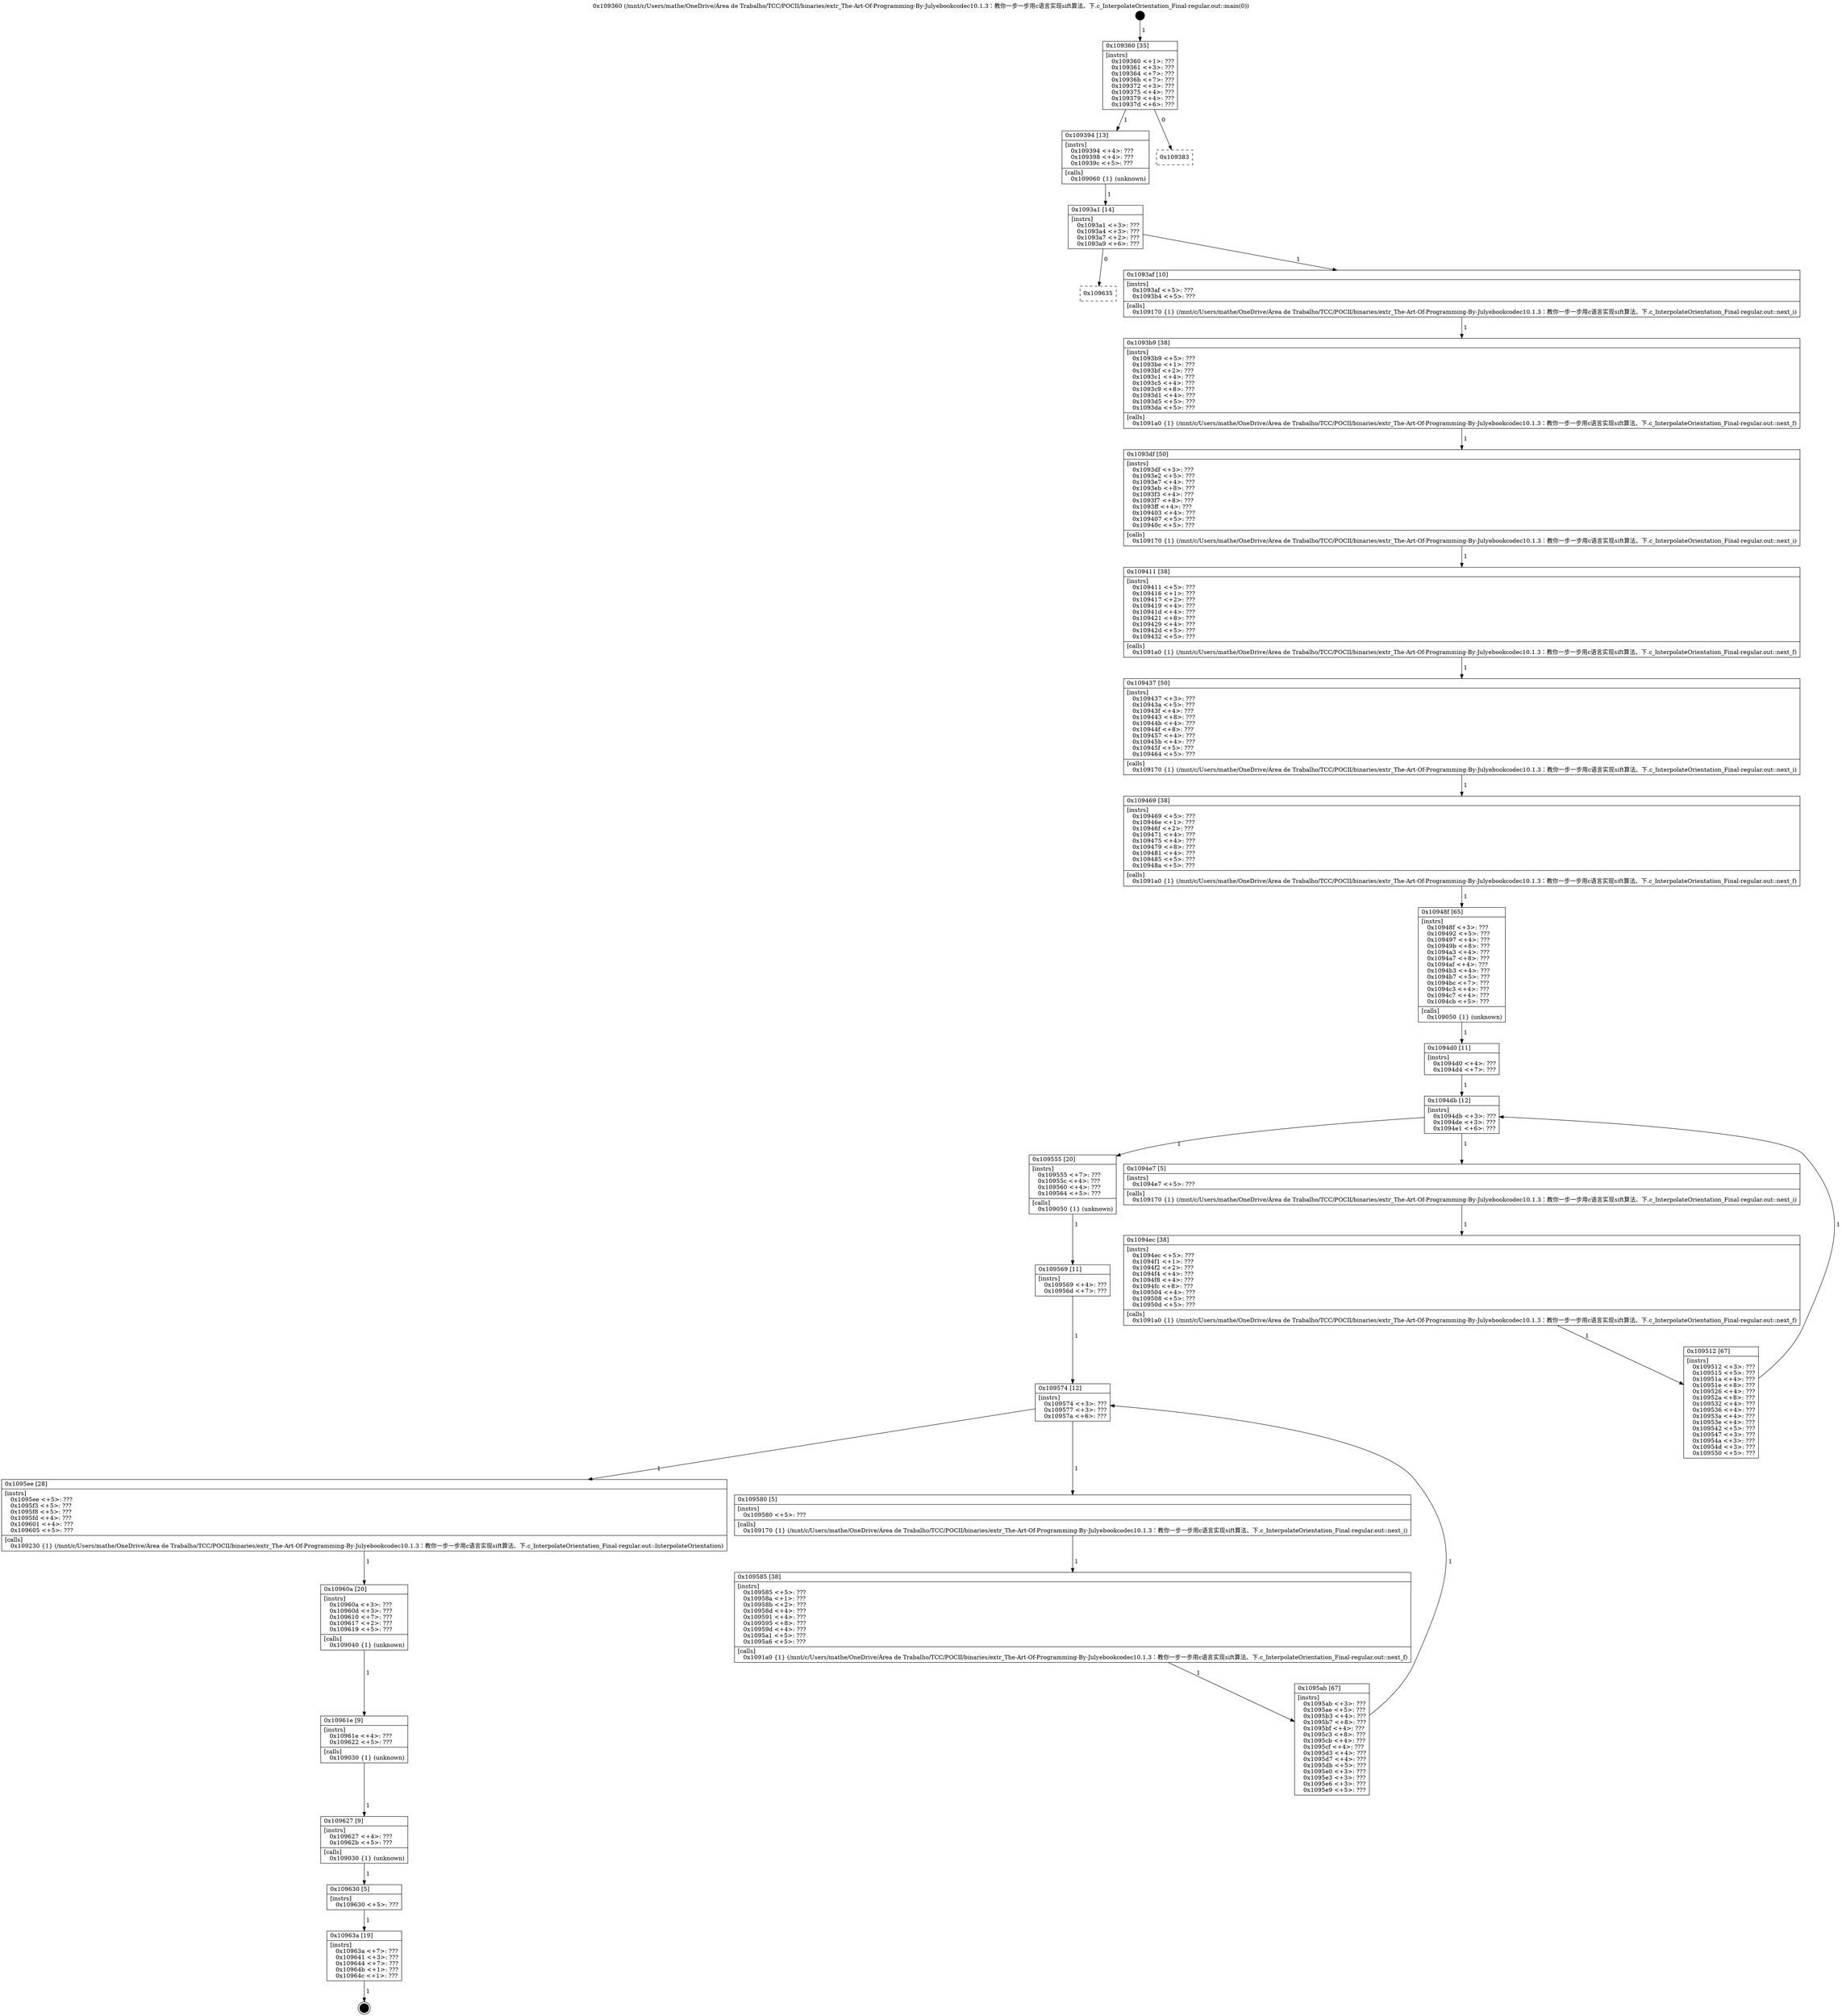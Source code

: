 digraph "0x109360" {
  label = "0x109360 (/mnt/c/Users/mathe/OneDrive/Área de Trabalho/TCC/POCII/binaries/extr_The-Art-Of-Programming-By-Julyebookcodec10.1.3：教你一步一步用c语言实现sift算法、下.c_InterpolateOrientation_Final-regular.out::main(0))"
  labelloc = "t"
  node[shape=record]

  Entry [label="",width=0.3,height=0.3,shape=circle,fillcolor=black,style=filled]
  "0x109360" [label="{
     0x109360 [35]\l
     | [instrs]\l
     &nbsp;&nbsp;0x109360 \<+1\>: ???\l
     &nbsp;&nbsp;0x109361 \<+3\>: ???\l
     &nbsp;&nbsp;0x109364 \<+7\>: ???\l
     &nbsp;&nbsp;0x10936b \<+7\>: ???\l
     &nbsp;&nbsp;0x109372 \<+3\>: ???\l
     &nbsp;&nbsp;0x109375 \<+4\>: ???\l
     &nbsp;&nbsp;0x109379 \<+4\>: ???\l
     &nbsp;&nbsp;0x10937d \<+6\>: ???\l
  }"]
  "0x109394" [label="{
     0x109394 [13]\l
     | [instrs]\l
     &nbsp;&nbsp;0x109394 \<+4\>: ???\l
     &nbsp;&nbsp;0x109398 \<+4\>: ???\l
     &nbsp;&nbsp;0x10939c \<+5\>: ???\l
     | [calls]\l
     &nbsp;&nbsp;0x109060 \{1\} (unknown)\l
  }"]
  "0x109383" [label="{
     0x109383\l
  }", style=dashed]
  "0x1093a1" [label="{
     0x1093a1 [14]\l
     | [instrs]\l
     &nbsp;&nbsp;0x1093a1 \<+3\>: ???\l
     &nbsp;&nbsp;0x1093a4 \<+3\>: ???\l
     &nbsp;&nbsp;0x1093a7 \<+2\>: ???\l
     &nbsp;&nbsp;0x1093a9 \<+6\>: ???\l
  }"]
  "0x109635" [label="{
     0x109635\l
  }", style=dashed]
  "0x1093af" [label="{
     0x1093af [10]\l
     | [instrs]\l
     &nbsp;&nbsp;0x1093af \<+5\>: ???\l
     &nbsp;&nbsp;0x1093b4 \<+5\>: ???\l
     | [calls]\l
     &nbsp;&nbsp;0x109170 \{1\} (/mnt/c/Users/mathe/OneDrive/Área de Trabalho/TCC/POCII/binaries/extr_The-Art-Of-Programming-By-Julyebookcodec10.1.3：教你一步一步用c语言实现sift算法、下.c_InterpolateOrientation_Final-regular.out::next_i)\l
  }"]
  Exit [label="",width=0.3,height=0.3,shape=circle,fillcolor=black,style=filled,peripheries=2]
  "0x1093b9" [label="{
     0x1093b9 [38]\l
     | [instrs]\l
     &nbsp;&nbsp;0x1093b9 \<+5\>: ???\l
     &nbsp;&nbsp;0x1093be \<+1\>: ???\l
     &nbsp;&nbsp;0x1093bf \<+2\>: ???\l
     &nbsp;&nbsp;0x1093c1 \<+4\>: ???\l
     &nbsp;&nbsp;0x1093c5 \<+4\>: ???\l
     &nbsp;&nbsp;0x1093c9 \<+8\>: ???\l
     &nbsp;&nbsp;0x1093d1 \<+4\>: ???\l
     &nbsp;&nbsp;0x1093d5 \<+5\>: ???\l
     &nbsp;&nbsp;0x1093da \<+5\>: ???\l
     | [calls]\l
     &nbsp;&nbsp;0x1091a0 \{1\} (/mnt/c/Users/mathe/OneDrive/Área de Trabalho/TCC/POCII/binaries/extr_The-Art-Of-Programming-By-Julyebookcodec10.1.3：教你一步一步用c语言实现sift算法、下.c_InterpolateOrientation_Final-regular.out::next_f)\l
  }"]
  "0x1093df" [label="{
     0x1093df [50]\l
     | [instrs]\l
     &nbsp;&nbsp;0x1093df \<+3\>: ???\l
     &nbsp;&nbsp;0x1093e2 \<+5\>: ???\l
     &nbsp;&nbsp;0x1093e7 \<+4\>: ???\l
     &nbsp;&nbsp;0x1093eb \<+8\>: ???\l
     &nbsp;&nbsp;0x1093f3 \<+4\>: ???\l
     &nbsp;&nbsp;0x1093f7 \<+8\>: ???\l
     &nbsp;&nbsp;0x1093ff \<+4\>: ???\l
     &nbsp;&nbsp;0x109403 \<+4\>: ???\l
     &nbsp;&nbsp;0x109407 \<+5\>: ???\l
     &nbsp;&nbsp;0x10940c \<+5\>: ???\l
     | [calls]\l
     &nbsp;&nbsp;0x109170 \{1\} (/mnt/c/Users/mathe/OneDrive/Área de Trabalho/TCC/POCII/binaries/extr_The-Art-Of-Programming-By-Julyebookcodec10.1.3：教你一步一步用c语言实现sift算法、下.c_InterpolateOrientation_Final-regular.out::next_i)\l
  }"]
  "0x109411" [label="{
     0x109411 [38]\l
     | [instrs]\l
     &nbsp;&nbsp;0x109411 \<+5\>: ???\l
     &nbsp;&nbsp;0x109416 \<+1\>: ???\l
     &nbsp;&nbsp;0x109417 \<+2\>: ???\l
     &nbsp;&nbsp;0x109419 \<+4\>: ???\l
     &nbsp;&nbsp;0x10941d \<+4\>: ???\l
     &nbsp;&nbsp;0x109421 \<+8\>: ???\l
     &nbsp;&nbsp;0x109429 \<+4\>: ???\l
     &nbsp;&nbsp;0x10942d \<+5\>: ???\l
     &nbsp;&nbsp;0x109432 \<+5\>: ???\l
     | [calls]\l
     &nbsp;&nbsp;0x1091a0 \{1\} (/mnt/c/Users/mathe/OneDrive/Área de Trabalho/TCC/POCII/binaries/extr_The-Art-Of-Programming-By-Julyebookcodec10.1.3：教你一步一步用c语言实现sift算法、下.c_InterpolateOrientation_Final-regular.out::next_f)\l
  }"]
  "0x109437" [label="{
     0x109437 [50]\l
     | [instrs]\l
     &nbsp;&nbsp;0x109437 \<+3\>: ???\l
     &nbsp;&nbsp;0x10943a \<+5\>: ???\l
     &nbsp;&nbsp;0x10943f \<+4\>: ???\l
     &nbsp;&nbsp;0x109443 \<+8\>: ???\l
     &nbsp;&nbsp;0x10944b \<+4\>: ???\l
     &nbsp;&nbsp;0x10944f \<+8\>: ???\l
     &nbsp;&nbsp;0x109457 \<+4\>: ???\l
     &nbsp;&nbsp;0x10945b \<+4\>: ???\l
     &nbsp;&nbsp;0x10945f \<+5\>: ???\l
     &nbsp;&nbsp;0x109464 \<+5\>: ???\l
     | [calls]\l
     &nbsp;&nbsp;0x109170 \{1\} (/mnt/c/Users/mathe/OneDrive/Área de Trabalho/TCC/POCII/binaries/extr_The-Art-Of-Programming-By-Julyebookcodec10.1.3：教你一步一步用c语言实现sift算法、下.c_InterpolateOrientation_Final-regular.out::next_i)\l
  }"]
  "0x109469" [label="{
     0x109469 [38]\l
     | [instrs]\l
     &nbsp;&nbsp;0x109469 \<+5\>: ???\l
     &nbsp;&nbsp;0x10946e \<+1\>: ???\l
     &nbsp;&nbsp;0x10946f \<+2\>: ???\l
     &nbsp;&nbsp;0x109471 \<+4\>: ???\l
     &nbsp;&nbsp;0x109475 \<+4\>: ???\l
     &nbsp;&nbsp;0x109479 \<+8\>: ???\l
     &nbsp;&nbsp;0x109481 \<+4\>: ???\l
     &nbsp;&nbsp;0x109485 \<+5\>: ???\l
     &nbsp;&nbsp;0x10948a \<+5\>: ???\l
     | [calls]\l
     &nbsp;&nbsp;0x1091a0 \{1\} (/mnt/c/Users/mathe/OneDrive/Área de Trabalho/TCC/POCII/binaries/extr_The-Art-Of-Programming-By-Julyebookcodec10.1.3：教你一步一步用c语言实现sift算法、下.c_InterpolateOrientation_Final-regular.out::next_f)\l
  }"]
  "0x10948f" [label="{
     0x10948f [65]\l
     | [instrs]\l
     &nbsp;&nbsp;0x10948f \<+3\>: ???\l
     &nbsp;&nbsp;0x109492 \<+5\>: ???\l
     &nbsp;&nbsp;0x109497 \<+4\>: ???\l
     &nbsp;&nbsp;0x10949b \<+8\>: ???\l
     &nbsp;&nbsp;0x1094a3 \<+4\>: ???\l
     &nbsp;&nbsp;0x1094a7 \<+8\>: ???\l
     &nbsp;&nbsp;0x1094af \<+4\>: ???\l
     &nbsp;&nbsp;0x1094b3 \<+4\>: ???\l
     &nbsp;&nbsp;0x1094b7 \<+5\>: ???\l
     &nbsp;&nbsp;0x1094bc \<+7\>: ???\l
     &nbsp;&nbsp;0x1094c3 \<+4\>: ???\l
     &nbsp;&nbsp;0x1094c7 \<+4\>: ???\l
     &nbsp;&nbsp;0x1094cb \<+5\>: ???\l
     | [calls]\l
     &nbsp;&nbsp;0x109050 \{1\} (unknown)\l
  }"]
  "0x1094db" [label="{
     0x1094db [12]\l
     | [instrs]\l
     &nbsp;&nbsp;0x1094db \<+3\>: ???\l
     &nbsp;&nbsp;0x1094de \<+3\>: ???\l
     &nbsp;&nbsp;0x1094e1 \<+6\>: ???\l
  }"]
  "0x109555" [label="{
     0x109555 [20]\l
     | [instrs]\l
     &nbsp;&nbsp;0x109555 \<+7\>: ???\l
     &nbsp;&nbsp;0x10955c \<+4\>: ???\l
     &nbsp;&nbsp;0x109560 \<+4\>: ???\l
     &nbsp;&nbsp;0x109564 \<+5\>: ???\l
     | [calls]\l
     &nbsp;&nbsp;0x109050 \{1\} (unknown)\l
  }"]
  "0x1094e7" [label="{
     0x1094e7 [5]\l
     | [instrs]\l
     &nbsp;&nbsp;0x1094e7 \<+5\>: ???\l
     | [calls]\l
     &nbsp;&nbsp;0x109170 \{1\} (/mnt/c/Users/mathe/OneDrive/Área de Trabalho/TCC/POCII/binaries/extr_The-Art-Of-Programming-By-Julyebookcodec10.1.3：教你一步一步用c语言实现sift算法、下.c_InterpolateOrientation_Final-regular.out::next_i)\l
  }"]
  "0x1094ec" [label="{
     0x1094ec [38]\l
     | [instrs]\l
     &nbsp;&nbsp;0x1094ec \<+5\>: ???\l
     &nbsp;&nbsp;0x1094f1 \<+1\>: ???\l
     &nbsp;&nbsp;0x1094f2 \<+2\>: ???\l
     &nbsp;&nbsp;0x1094f4 \<+4\>: ???\l
     &nbsp;&nbsp;0x1094f8 \<+4\>: ???\l
     &nbsp;&nbsp;0x1094fc \<+8\>: ???\l
     &nbsp;&nbsp;0x109504 \<+4\>: ???\l
     &nbsp;&nbsp;0x109508 \<+5\>: ???\l
     &nbsp;&nbsp;0x10950d \<+5\>: ???\l
     | [calls]\l
     &nbsp;&nbsp;0x1091a0 \{1\} (/mnt/c/Users/mathe/OneDrive/Área de Trabalho/TCC/POCII/binaries/extr_The-Art-Of-Programming-By-Julyebookcodec10.1.3：教你一步一步用c语言实现sift算法、下.c_InterpolateOrientation_Final-regular.out::next_f)\l
  }"]
  "0x109512" [label="{
     0x109512 [67]\l
     | [instrs]\l
     &nbsp;&nbsp;0x109512 \<+3\>: ???\l
     &nbsp;&nbsp;0x109515 \<+5\>: ???\l
     &nbsp;&nbsp;0x10951a \<+4\>: ???\l
     &nbsp;&nbsp;0x10951e \<+8\>: ???\l
     &nbsp;&nbsp;0x109526 \<+4\>: ???\l
     &nbsp;&nbsp;0x10952a \<+8\>: ???\l
     &nbsp;&nbsp;0x109532 \<+4\>: ???\l
     &nbsp;&nbsp;0x109536 \<+4\>: ???\l
     &nbsp;&nbsp;0x10953a \<+4\>: ???\l
     &nbsp;&nbsp;0x10953e \<+4\>: ???\l
     &nbsp;&nbsp;0x109542 \<+5\>: ???\l
     &nbsp;&nbsp;0x109547 \<+3\>: ???\l
     &nbsp;&nbsp;0x10954a \<+3\>: ???\l
     &nbsp;&nbsp;0x10954d \<+3\>: ???\l
     &nbsp;&nbsp;0x109550 \<+5\>: ???\l
  }"]
  "0x1094d0" [label="{
     0x1094d0 [11]\l
     | [instrs]\l
     &nbsp;&nbsp;0x1094d0 \<+4\>: ???\l
     &nbsp;&nbsp;0x1094d4 \<+7\>: ???\l
  }"]
  "0x109574" [label="{
     0x109574 [12]\l
     | [instrs]\l
     &nbsp;&nbsp;0x109574 \<+3\>: ???\l
     &nbsp;&nbsp;0x109577 \<+3\>: ???\l
     &nbsp;&nbsp;0x10957a \<+6\>: ???\l
  }"]
  "0x1095ee" [label="{
     0x1095ee [28]\l
     | [instrs]\l
     &nbsp;&nbsp;0x1095ee \<+5\>: ???\l
     &nbsp;&nbsp;0x1095f3 \<+5\>: ???\l
     &nbsp;&nbsp;0x1095f8 \<+5\>: ???\l
     &nbsp;&nbsp;0x1095fd \<+4\>: ???\l
     &nbsp;&nbsp;0x109601 \<+4\>: ???\l
     &nbsp;&nbsp;0x109605 \<+5\>: ???\l
     | [calls]\l
     &nbsp;&nbsp;0x109230 \{1\} (/mnt/c/Users/mathe/OneDrive/Área de Trabalho/TCC/POCII/binaries/extr_The-Art-Of-Programming-By-Julyebookcodec10.1.3：教你一步一步用c语言实现sift算法、下.c_InterpolateOrientation_Final-regular.out::InterpolateOrientation)\l
  }"]
  "0x109580" [label="{
     0x109580 [5]\l
     | [instrs]\l
     &nbsp;&nbsp;0x109580 \<+5\>: ???\l
     | [calls]\l
     &nbsp;&nbsp;0x109170 \{1\} (/mnt/c/Users/mathe/OneDrive/Área de Trabalho/TCC/POCII/binaries/extr_The-Art-Of-Programming-By-Julyebookcodec10.1.3：教你一步一步用c语言实现sift算法、下.c_InterpolateOrientation_Final-regular.out::next_i)\l
  }"]
  "0x109585" [label="{
     0x109585 [38]\l
     | [instrs]\l
     &nbsp;&nbsp;0x109585 \<+5\>: ???\l
     &nbsp;&nbsp;0x10958a \<+1\>: ???\l
     &nbsp;&nbsp;0x10958b \<+2\>: ???\l
     &nbsp;&nbsp;0x10958d \<+4\>: ???\l
     &nbsp;&nbsp;0x109591 \<+4\>: ???\l
     &nbsp;&nbsp;0x109595 \<+8\>: ???\l
     &nbsp;&nbsp;0x10959d \<+4\>: ???\l
     &nbsp;&nbsp;0x1095a1 \<+5\>: ???\l
     &nbsp;&nbsp;0x1095a6 \<+5\>: ???\l
     | [calls]\l
     &nbsp;&nbsp;0x1091a0 \{1\} (/mnt/c/Users/mathe/OneDrive/Área de Trabalho/TCC/POCII/binaries/extr_The-Art-Of-Programming-By-Julyebookcodec10.1.3：教你一步一步用c语言实现sift算法、下.c_InterpolateOrientation_Final-regular.out::next_f)\l
  }"]
  "0x1095ab" [label="{
     0x1095ab [67]\l
     | [instrs]\l
     &nbsp;&nbsp;0x1095ab \<+3\>: ???\l
     &nbsp;&nbsp;0x1095ae \<+5\>: ???\l
     &nbsp;&nbsp;0x1095b3 \<+4\>: ???\l
     &nbsp;&nbsp;0x1095b7 \<+8\>: ???\l
     &nbsp;&nbsp;0x1095bf \<+4\>: ???\l
     &nbsp;&nbsp;0x1095c3 \<+8\>: ???\l
     &nbsp;&nbsp;0x1095cb \<+4\>: ???\l
     &nbsp;&nbsp;0x1095cf \<+4\>: ???\l
     &nbsp;&nbsp;0x1095d3 \<+4\>: ???\l
     &nbsp;&nbsp;0x1095d7 \<+4\>: ???\l
     &nbsp;&nbsp;0x1095db \<+5\>: ???\l
     &nbsp;&nbsp;0x1095e0 \<+3\>: ???\l
     &nbsp;&nbsp;0x1095e3 \<+3\>: ???\l
     &nbsp;&nbsp;0x1095e6 \<+3\>: ???\l
     &nbsp;&nbsp;0x1095e9 \<+5\>: ???\l
  }"]
  "0x109569" [label="{
     0x109569 [11]\l
     | [instrs]\l
     &nbsp;&nbsp;0x109569 \<+4\>: ???\l
     &nbsp;&nbsp;0x10956d \<+7\>: ???\l
  }"]
  "0x10960a" [label="{
     0x10960a [20]\l
     | [instrs]\l
     &nbsp;&nbsp;0x10960a \<+3\>: ???\l
     &nbsp;&nbsp;0x10960d \<+3\>: ???\l
     &nbsp;&nbsp;0x109610 \<+7\>: ???\l
     &nbsp;&nbsp;0x109617 \<+2\>: ???\l
     &nbsp;&nbsp;0x109619 \<+5\>: ???\l
     | [calls]\l
     &nbsp;&nbsp;0x109040 \{1\} (unknown)\l
  }"]
  "0x10961e" [label="{
     0x10961e [9]\l
     | [instrs]\l
     &nbsp;&nbsp;0x10961e \<+4\>: ???\l
     &nbsp;&nbsp;0x109622 \<+5\>: ???\l
     | [calls]\l
     &nbsp;&nbsp;0x109030 \{1\} (unknown)\l
  }"]
  "0x109627" [label="{
     0x109627 [9]\l
     | [instrs]\l
     &nbsp;&nbsp;0x109627 \<+4\>: ???\l
     &nbsp;&nbsp;0x10962b \<+5\>: ???\l
     | [calls]\l
     &nbsp;&nbsp;0x109030 \{1\} (unknown)\l
  }"]
  "0x109630" [label="{
     0x109630 [5]\l
     | [instrs]\l
     &nbsp;&nbsp;0x109630 \<+5\>: ???\l
  }"]
  "0x10963a" [label="{
     0x10963a [19]\l
     | [instrs]\l
     &nbsp;&nbsp;0x10963a \<+7\>: ???\l
     &nbsp;&nbsp;0x109641 \<+3\>: ???\l
     &nbsp;&nbsp;0x109644 \<+7\>: ???\l
     &nbsp;&nbsp;0x10964b \<+1\>: ???\l
     &nbsp;&nbsp;0x10964c \<+1\>: ???\l
  }"]
  Entry -> "0x109360" [label=" 1"]
  "0x109360" -> "0x109394" [label=" 1"]
  "0x109360" -> "0x109383" [label=" 0"]
  "0x109394" -> "0x1093a1" [label=" 1"]
  "0x1093a1" -> "0x109635" [label=" 0"]
  "0x1093a1" -> "0x1093af" [label=" 1"]
  "0x10963a" -> Exit [label=" 1"]
  "0x1093af" -> "0x1093b9" [label=" 1"]
  "0x1093b9" -> "0x1093df" [label=" 1"]
  "0x1093df" -> "0x109411" [label=" 1"]
  "0x109411" -> "0x109437" [label=" 1"]
  "0x109437" -> "0x109469" [label=" 1"]
  "0x109469" -> "0x10948f" [label=" 1"]
  "0x10948f" -> "0x1094d0" [label=" 1"]
  "0x1094db" -> "0x109555" [label=" 1"]
  "0x1094db" -> "0x1094e7" [label=" 1"]
  "0x1094e7" -> "0x1094ec" [label=" 1"]
  "0x1094ec" -> "0x109512" [label=" 1"]
  "0x1094d0" -> "0x1094db" [label=" 1"]
  "0x109512" -> "0x1094db" [label=" 1"]
  "0x109555" -> "0x109569" [label=" 1"]
  "0x109574" -> "0x1095ee" [label=" 1"]
  "0x109574" -> "0x109580" [label=" 1"]
  "0x109580" -> "0x109585" [label=" 1"]
  "0x109585" -> "0x1095ab" [label=" 1"]
  "0x109569" -> "0x109574" [label=" 1"]
  "0x1095ab" -> "0x109574" [label=" 1"]
  "0x1095ee" -> "0x10960a" [label=" 1"]
  "0x10960a" -> "0x10961e" [label=" 1"]
  "0x10961e" -> "0x109627" [label=" 1"]
  "0x109627" -> "0x109630" [label=" 1"]
  "0x109630" -> "0x10963a" [label=" 1"]
}
